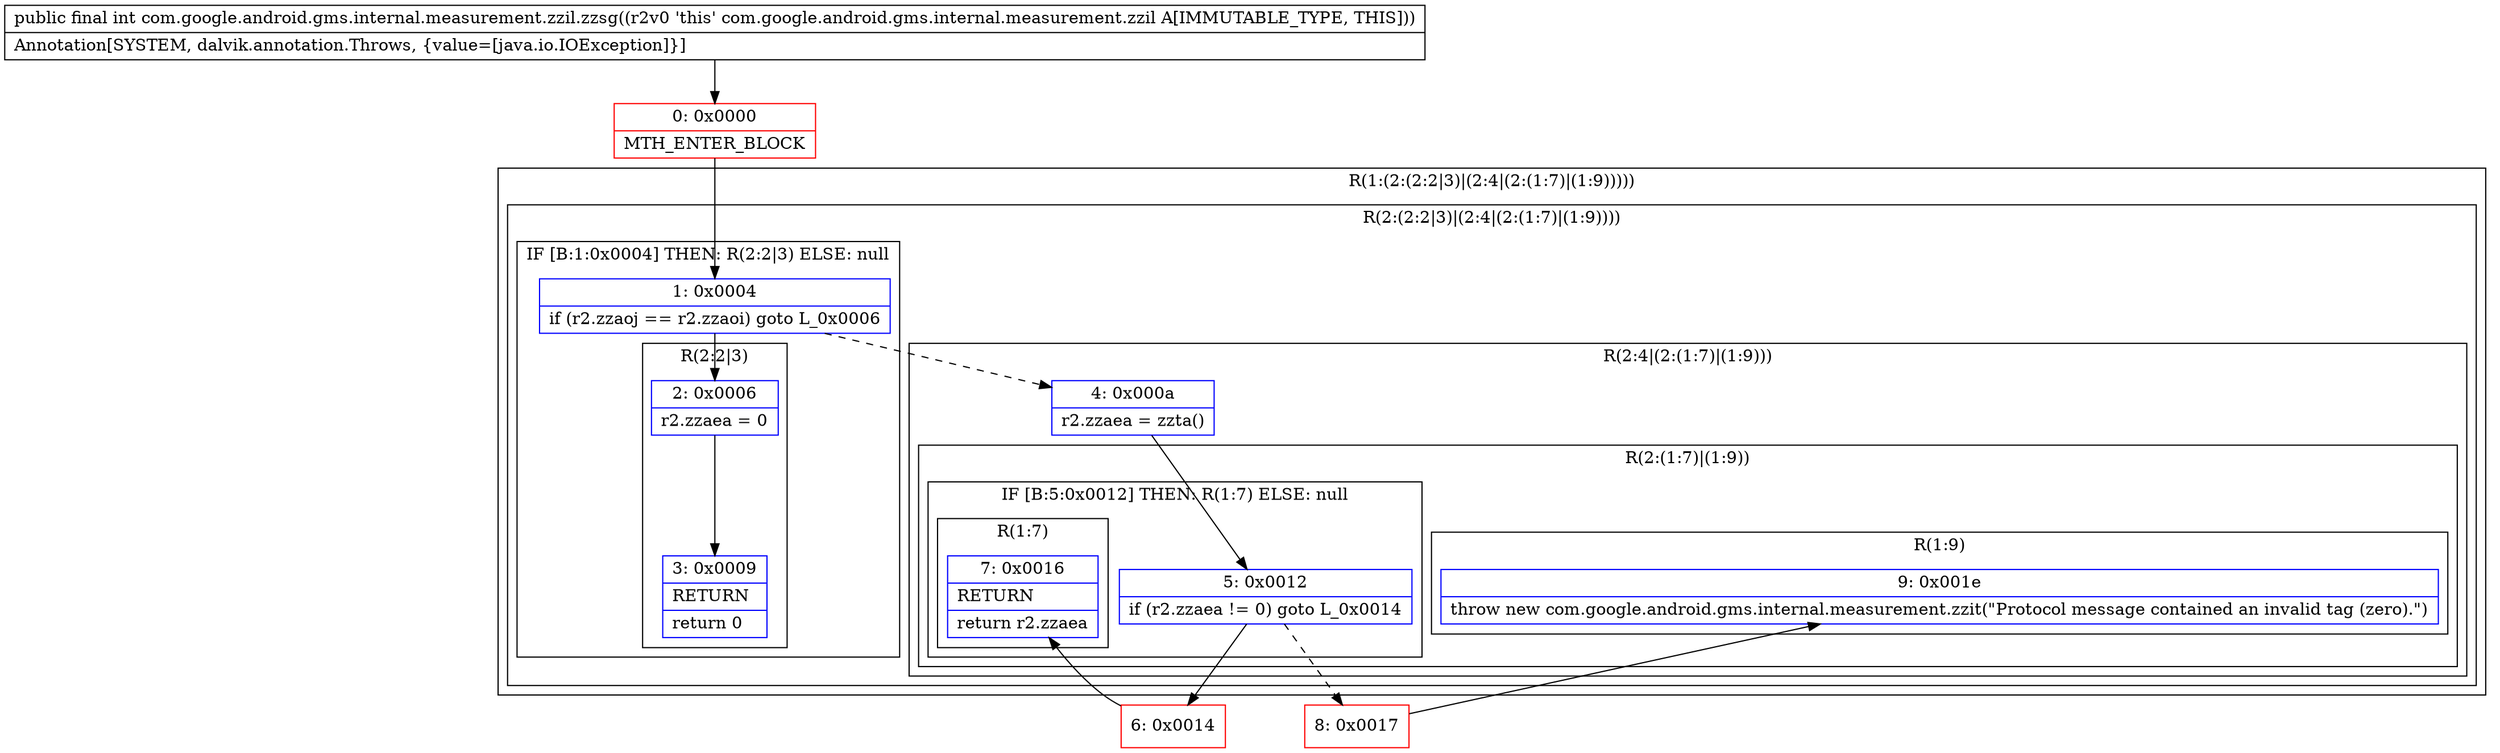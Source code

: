 digraph "CFG forcom.google.android.gms.internal.measurement.zzil.zzsg()I" {
subgraph cluster_Region_52175530 {
label = "R(1:(2:(2:2|3)|(2:4|(2:(1:7)|(1:9)))))";
node [shape=record,color=blue];
subgraph cluster_Region_851426456 {
label = "R(2:(2:2|3)|(2:4|(2:(1:7)|(1:9))))";
node [shape=record,color=blue];
subgraph cluster_IfRegion_471847751 {
label = "IF [B:1:0x0004] THEN: R(2:2|3) ELSE: null";
node [shape=record,color=blue];
Node_1 [shape=record,label="{1\:\ 0x0004|if (r2.zzaoj == r2.zzaoi) goto L_0x0006\l}"];
subgraph cluster_Region_509532227 {
label = "R(2:2|3)";
node [shape=record,color=blue];
Node_2 [shape=record,label="{2\:\ 0x0006|r2.zzaea = 0\l}"];
Node_3 [shape=record,label="{3\:\ 0x0009|RETURN\l|return 0\l}"];
}
}
subgraph cluster_Region_2092277840 {
label = "R(2:4|(2:(1:7)|(1:9)))";
node [shape=record,color=blue];
Node_4 [shape=record,label="{4\:\ 0x000a|r2.zzaea = zzta()\l}"];
subgraph cluster_Region_866228258 {
label = "R(2:(1:7)|(1:9))";
node [shape=record,color=blue];
subgraph cluster_IfRegion_1363599610 {
label = "IF [B:5:0x0012] THEN: R(1:7) ELSE: null";
node [shape=record,color=blue];
Node_5 [shape=record,label="{5\:\ 0x0012|if (r2.zzaea != 0) goto L_0x0014\l}"];
subgraph cluster_Region_959620689 {
label = "R(1:7)";
node [shape=record,color=blue];
Node_7 [shape=record,label="{7\:\ 0x0016|RETURN\l|return r2.zzaea\l}"];
}
}
subgraph cluster_Region_1758737927 {
label = "R(1:9)";
node [shape=record,color=blue];
Node_9 [shape=record,label="{9\:\ 0x001e|throw new com.google.android.gms.internal.measurement.zzit(\"Protocol message contained an invalid tag (zero).\")\l}"];
}
}
}
}
}
Node_0 [shape=record,color=red,label="{0\:\ 0x0000|MTH_ENTER_BLOCK\l}"];
Node_6 [shape=record,color=red,label="{6\:\ 0x0014}"];
Node_8 [shape=record,color=red,label="{8\:\ 0x0017}"];
MethodNode[shape=record,label="{public final int com.google.android.gms.internal.measurement.zzil.zzsg((r2v0 'this' com.google.android.gms.internal.measurement.zzil A[IMMUTABLE_TYPE, THIS]))  | Annotation[SYSTEM, dalvik.annotation.Throws, \{value=[java.io.IOException]\}]\l}"];
MethodNode -> Node_0;
Node_1 -> Node_2;
Node_1 -> Node_4[style=dashed];
Node_2 -> Node_3;
Node_4 -> Node_5;
Node_5 -> Node_6;
Node_5 -> Node_8[style=dashed];
Node_0 -> Node_1;
Node_6 -> Node_7;
Node_8 -> Node_9;
}

